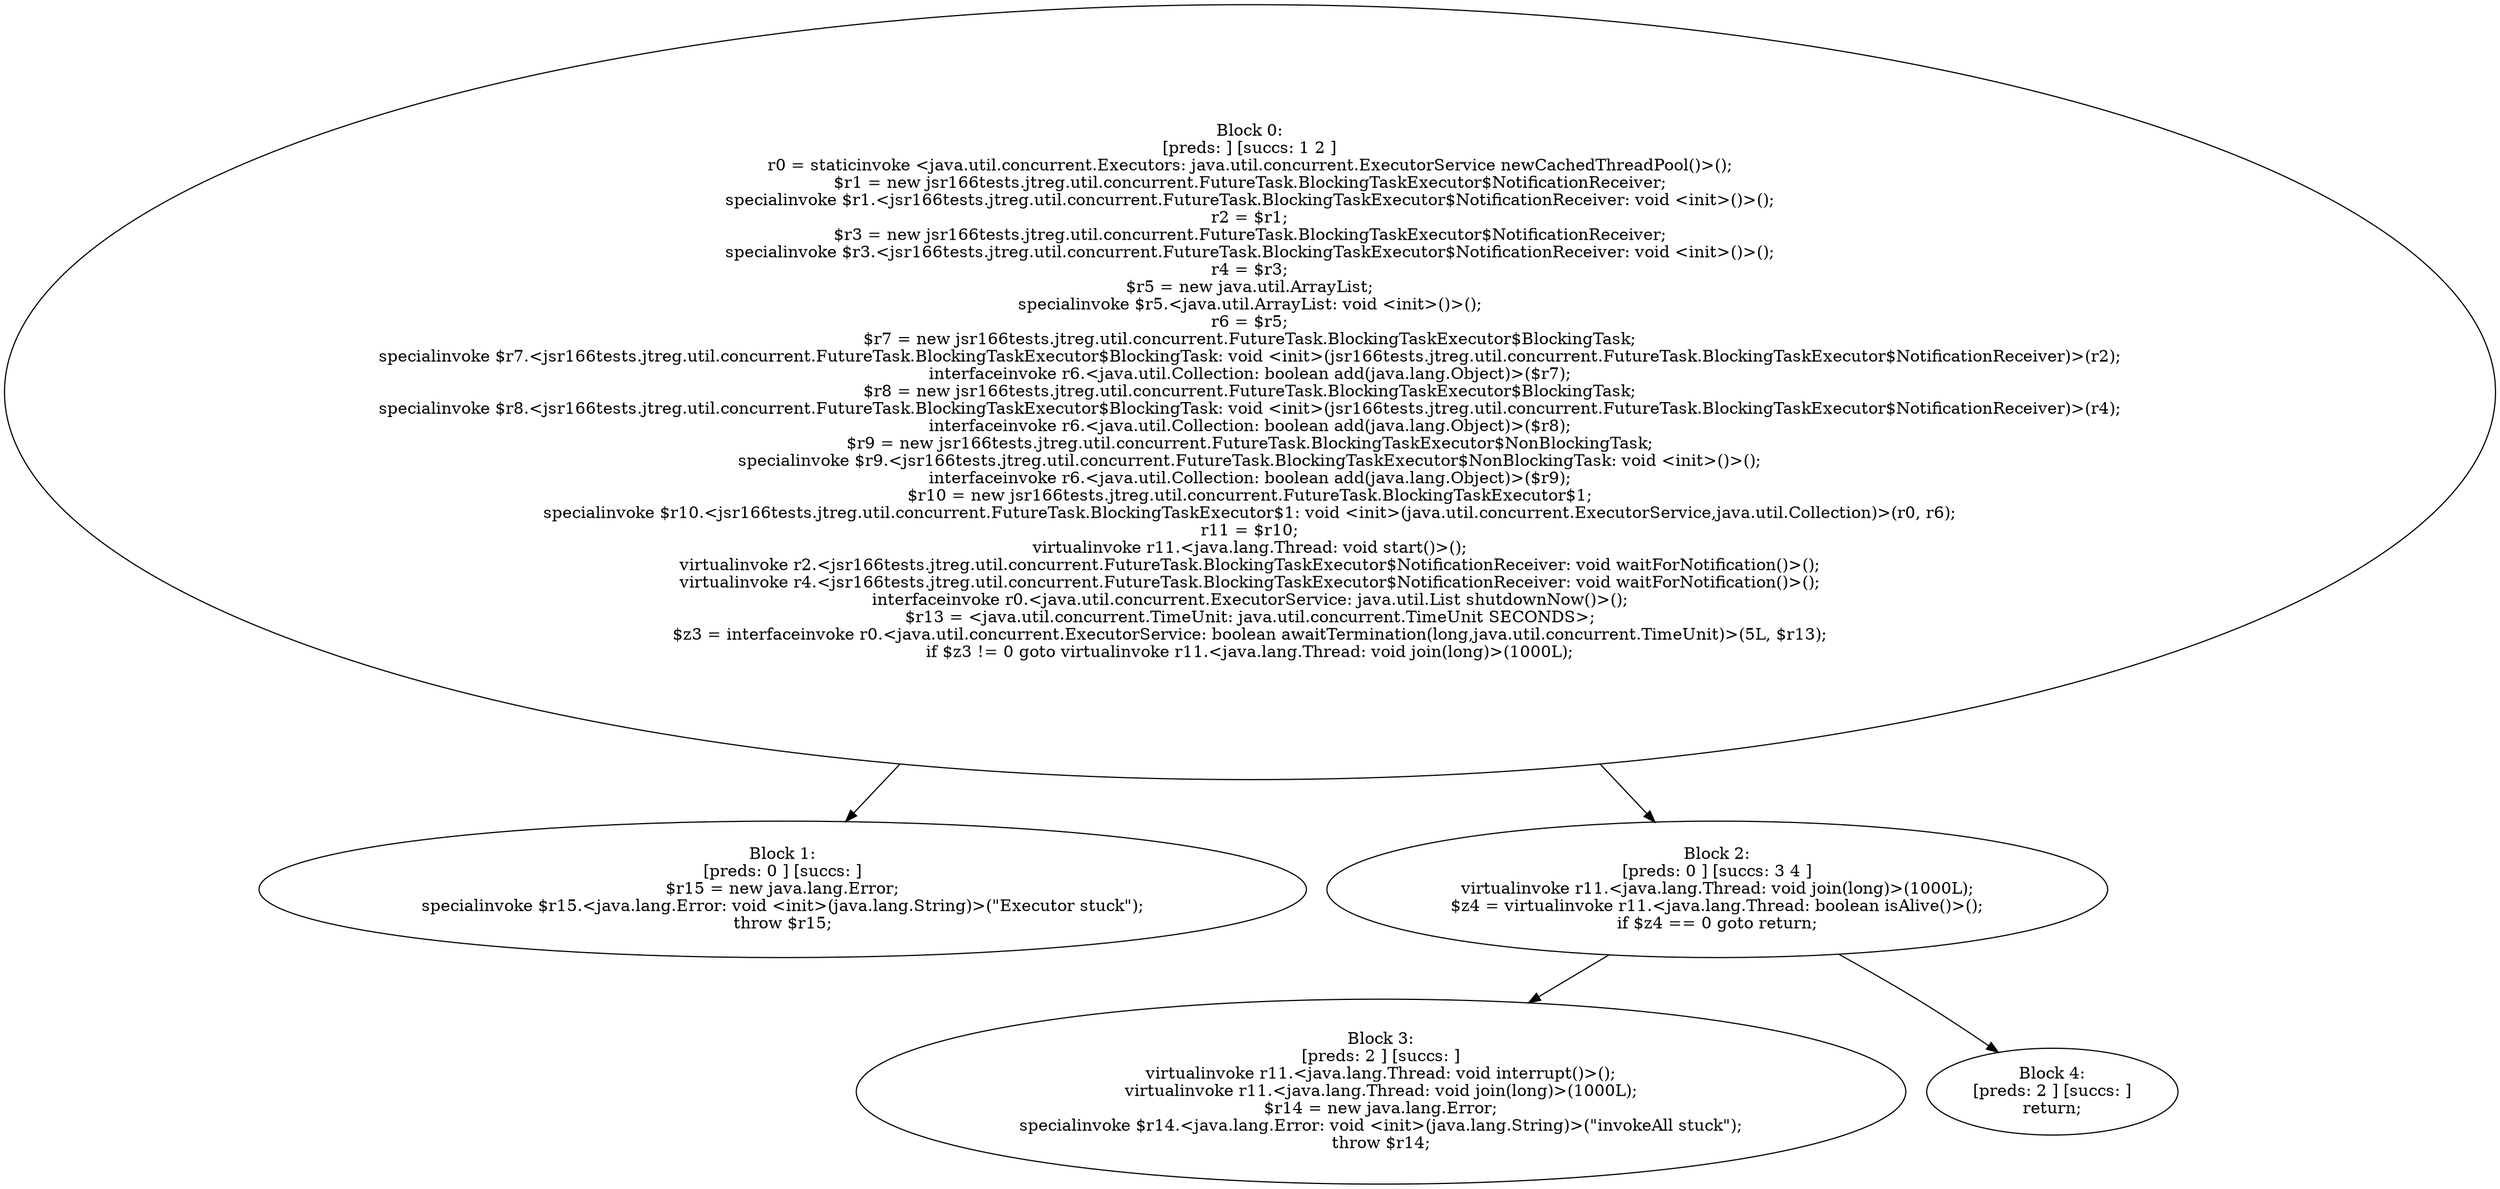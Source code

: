 digraph "unitGraph" {
    "Block 0:
[preds: ] [succs: 1 2 ]
r0 = staticinvoke <java.util.concurrent.Executors: java.util.concurrent.ExecutorService newCachedThreadPool()>();
$r1 = new jsr166tests.jtreg.util.concurrent.FutureTask.BlockingTaskExecutor$NotificationReceiver;
specialinvoke $r1.<jsr166tests.jtreg.util.concurrent.FutureTask.BlockingTaskExecutor$NotificationReceiver: void <init>()>();
r2 = $r1;
$r3 = new jsr166tests.jtreg.util.concurrent.FutureTask.BlockingTaskExecutor$NotificationReceiver;
specialinvoke $r3.<jsr166tests.jtreg.util.concurrent.FutureTask.BlockingTaskExecutor$NotificationReceiver: void <init>()>();
r4 = $r3;
$r5 = new java.util.ArrayList;
specialinvoke $r5.<java.util.ArrayList: void <init>()>();
r6 = $r5;
$r7 = new jsr166tests.jtreg.util.concurrent.FutureTask.BlockingTaskExecutor$BlockingTask;
specialinvoke $r7.<jsr166tests.jtreg.util.concurrent.FutureTask.BlockingTaskExecutor$BlockingTask: void <init>(jsr166tests.jtreg.util.concurrent.FutureTask.BlockingTaskExecutor$NotificationReceiver)>(r2);
interfaceinvoke r6.<java.util.Collection: boolean add(java.lang.Object)>($r7);
$r8 = new jsr166tests.jtreg.util.concurrent.FutureTask.BlockingTaskExecutor$BlockingTask;
specialinvoke $r8.<jsr166tests.jtreg.util.concurrent.FutureTask.BlockingTaskExecutor$BlockingTask: void <init>(jsr166tests.jtreg.util.concurrent.FutureTask.BlockingTaskExecutor$NotificationReceiver)>(r4);
interfaceinvoke r6.<java.util.Collection: boolean add(java.lang.Object)>($r8);
$r9 = new jsr166tests.jtreg.util.concurrent.FutureTask.BlockingTaskExecutor$NonBlockingTask;
specialinvoke $r9.<jsr166tests.jtreg.util.concurrent.FutureTask.BlockingTaskExecutor$NonBlockingTask: void <init>()>();
interfaceinvoke r6.<java.util.Collection: boolean add(java.lang.Object)>($r9);
$r10 = new jsr166tests.jtreg.util.concurrent.FutureTask.BlockingTaskExecutor$1;
specialinvoke $r10.<jsr166tests.jtreg.util.concurrent.FutureTask.BlockingTaskExecutor$1: void <init>(java.util.concurrent.ExecutorService,java.util.Collection)>(r0, r6);
r11 = $r10;
virtualinvoke r11.<java.lang.Thread: void start()>();
virtualinvoke r2.<jsr166tests.jtreg.util.concurrent.FutureTask.BlockingTaskExecutor$NotificationReceiver: void waitForNotification()>();
virtualinvoke r4.<jsr166tests.jtreg.util.concurrent.FutureTask.BlockingTaskExecutor$NotificationReceiver: void waitForNotification()>();
interfaceinvoke r0.<java.util.concurrent.ExecutorService: java.util.List shutdownNow()>();
$r13 = <java.util.concurrent.TimeUnit: java.util.concurrent.TimeUnit SECONDS>;
$z3 = interfaceinvoke r0.<java.util.concurrent.ExecutorService: boolean awaitTermination(long,java.util.concurrent.TimeUnit)>(5L, $r13);
if $z3 != 0 goto virtualinvoke r11.<java.lang.Thread: void join(long)>(1000L);
"
    "Block 1:
[preds: 0 ] [succs: ]
$r15 = new java.lang.Error;
specialinvoke $r15.<java.lang.Error: void <init>(java.lang.String)>(\"Executor stuck\");
throw $r15;
"
    "Block 2:
[preds: 0 ] [succs: 3 4 ]
virtualinvoke r11.<java.lang.Thread: void join(long)>(1000L);
$z4 = virtualinvoke r11.<java.lang.Thread: boolean isAlive()>();
if $z4 == 0 goto return;
"
    "Block 3:
[preds: 2 ] [succs: ]
virtualinvoke r11.<java.lang.Thread: void interrupt()>();
virtualinvoke r11.<java.lang.Thread: void join(long)>(1000L);
$r14 = new java.lang.Error;
specialinvoke $r14.<java.lang.Error: void <init>(java.lang.String)>(\"invokeAll stuck\");
throw $r14;
"
    "Block 4:
[preds: 2 ] [succs: ]
return;
"
    "Block 0:
[preds: ] [succs: 1 2 ]
r0 = staticinvoke <java.util.concurrent.Executors: java.util.concurrent.ExecutorService newCachedThreadPool()>();
$r1 = new jsr166tests.jtreg.util.concurrent.FutureTask.BlockingTaskExecutor$NotificationReceiver;
specialinvoke $r1.<jsr166tests.jtreg.util.concurrent.FutureTask.BlockingTaskExecutor$NotificationReceiver: void <init>()>();
r2 = $r1;
$r3 = new jsr166tests.jtreg.util.concurrent.FutureTask.BlockingTaskExecutor$NotificationReceiver;
specialinvoke $r3.<jsr166tests.jtreg.util.concurrent.FutureTask.BlockingTaskExecutor$NotificationReceiver: void <init>()>();
r4 = $r3;
$r5 = new java.util.ArrayList;
specialinvoke $r5.<java.util.ArrayList: void <init>()>();
r6 = $r5;
$r7 = new jsr166tests.jtreg.util.concurrent.FutureTask.BlockingTaskExecutor$BlockingTask;
specialinvoke $r7.<jsr166tests.jtreg.util.concurrent.FutureTask.BlockingTaskExecutor$BlockingTask: void <init>(jsr166tests.jtreg.util.concurrent.FutureTask.BlockingTaskExecutor$NotificationReceiver)>(r2);
interfaceinvoke r6.<java.util.Collection: boolean add(java.lang.Object)>($r7);
$r8 = new jsr166tests.jtreg.util.concurrent.FutureTask.BlockingTaskExecutor$BlockingTask;
specialinvoke $r8.<jsr166tests.jtreg.util.concurrent.FutureTask.BlockingTaskExecutor$BlockingTask: void <init>(jsr166tests.jtreg.util.concurrent.FutureTask.BlockingTaskExecutor$NotificationReceiver)>(r4);
interfaceinvoke r6.<java.util.Collection: boolean add(java.lang.Object)>($r8);
$r9 = new jsr166tests.jtreg.util.concurrent.FutureTask.BlockingTaskExecutor$NonBlockingTask;
specialinvoke $r9.<jsr166tests.jtreg.util.concurrent.FutureTask.BlockingTaskExecutor$NonBlockingTask: void <init>()>();
interfaceinvoke r6.<java.util.Collection: boolean add(java.lang.Object)>($r9);
$r10 = new jsr166tests.jtreg.util.concurrent.FutureTask.BlockingTaskExecutor$1;
specialinvoke $r10.<jsr166tests.jtreg.util.concurrent.FutureTask.BlockingTaskExecutor$1: void <init>(java.util.concurrent.ExecutorService,java.util.Collection)>(r0, r6);
r11 = $r10;
virtualinvoke r11.<java.lang.Thread: void start()>();
virtualinvoke r2.<jsr166tests.jtreg.util.concurrent.FutureTask.BlockingTaskExecutor$NotificationReceiver: void waitForNotification()>();
virtualinvoke r4.<jsr166tests.jtreg.util.concurrent.FutureTask.BlockingTaskExecutor$NotificationReceiver: void waitForNotification()>();
interfaceinvoke r0.<java.util.concurrent.ExecutorService: java.util.List shutdownNow()>();
$r13 = <java.util.concurrent.TimeUnit: java.util.concurrent.TimeUnit SECONDS>;
$z3 = interfaceinvoke r0.<java.util.concurrent.ExecutorService: boolean awaitTermination(long,java.util.concurrent.TimeUnit)>(5L, $r13);
if $z3 != 0 goto virtualinvoke r11.<java.lang.Thread: void join(long)>(1000L);
"->"Block 1:
[preds: 0 ] [succs: ]
$r15 = new java.lang.Error;
specialinvoke $r15.<java.lang.Error: void <init>(java.lang.String)>(\"Executor stuck\");
throw $r15;
";
    "Block 0:
[preds: ] [succs: 1 2 ]
r0 = staticinvoke <java.util.concurrent.Executors: java.util.concurrent.ExecutorService newCachedThreadPool()>();
$r1 = new jsr166tests.jtreg.util.concurrent.FutureTask.BlockingTaskExecutor$NotificationReceiver;
specialinvoke $r1.<jsr166tests.jtreg.util.concurrent.FutureTask.BlockingTaskExecutor$NotificationReceiver: void <init>()>();
r2 = $r1;
$r3 = new jsr166tests.jtreg.util.concurrent.FutureTask.BlockingTaskExecutor$NotificationReceiver;
specialinvoke $r3.<jsr166tests.jtreg.util.concurrent.FutureTask.BlockingTaskExecutor$NotificationReceiver: void <init>()>();
r4 = $r3;
$r5 = new java.util.ArrayList;
specialinvoke $r5.<java.util.ArrayList: void <init>()>();
r6 = $r5;
$r7 = new jsr166tests.jtreg.util.concurrent.FutureTask.BlockingTaskExecutor$BlockingTask;
specialinvoke $r7.<jsr166tests.jtreg.util.concurrent.FutureTask.BlockingTaskExecutor$BlockingTask: void <init>(jsr166tests.jtreg.util.concurrent.FutureTask.BlockingTaskExecutor$NotificationReceiver)>(r2);
interfaceinvoke r6.<java.util.Collection: boolean add(java.lang.Object)>($r7);
$r8 = new jsr166tests.jtreg.util.concurrent.FutureTask.BlockingTaskExecutor$BlockingTask;
specialinvoke $r8.<jsr166tests.jtreg.util.concurrent.FutureTask.BlockingTaskExecutor$BlockingTask: void <init>(jsr166tests.jtreg.util.concurrent.FutureTask.BlockingTaskExecutor$NotificationReceiver)>(r4);
interfaceinvoke r6.<java.util.Collection: boolean add(java.lang.Object)>($r8);
$r9 = new jsr166tests.jtreg.util.concurrent.FutureTask.BlockingTaskExecutor$NonBlockingTask;
specialinvoke $r9.<jsr166tests.jtreg.util.concurrent.FutureTask.BlockingTaskExecutor$NonBlockingTask: void <init>()>();
interfaceinvoke r6.<java.util.Collection: boolean add(java.lang.Object)>($r9);
$r10 = new jsr166tests.jtreg.util.concurrent.FutureTask.BlockingTaskExecutor$1;
specialinvoke $r10.<jsr166tests.jtreg.util.concurrent.FutureTask.BlockingTaskExecutor$1: void <init>(java.util.concurrent.ExecutorService,java.util.Collection)>(r0, r6);
r11 = $r10;
virtualinvoke r11.<java.lang.Thread: void start()>();
virtualinvoke r2.<jsr166tests.jtreg.util.concurrent.FutureTask.BlockingTaskExecutor$NotificationReceiver: void waitForNotification()>();
virtualinvoke r4.<jsr166tests.jtreg.util.concurrent.FutureTask.BlockingTaskExecutor$NotificationReceiver: void waitForNotification()>();
interfaceinvoke r0.<java.util.concurrent.ExecutorService: java.util.List shutdownNow()>();
$r13 = <java.util.concurrent.TimeUnit: java.util.concurrent.TimeUnit SECONDS>;
$z3 = interfaceinvoke r0.<java.util.concurrent.ExecutorService: boolean awaitTermination(long,java.util.concurrent.TimeUnit)>(5L, $r13);
if $z3 != 0 goto virtualinvoke r11.<java.lang.Thread: void join(long)>(1000L);
"->"Block 2:
[preds: 0 ] [succs: 3 4 ]
virtualinvoke r11.<java.lang.Thread: void join(long)>(1000L);
$z4 = virtualinvoke r11.<java.lang.Thread: boolean isAlive()>();
if $z4 == 0 goto return;
";
    "Block 2:
[preds: 0 ] [succs: 3 4 ]
virtualinvoke r11.<java.lang.Thread: void join(long)>(1000L);
$z4 = virtualinvoke r11.<java.lang.Thread: boolean isAlive()>();
if $z4 == 0 goto return;
"->"Block 3:
[preds: 2 ] [succs: ]
virtualinvoke r11.<java.lang.Thread: void interrupt()>();
virtualinvoke r11.<java.lang.Thread: void join(long)>(1000L);
$r14 = new java.lang.Error;
specialinvoke $r14.<java.lang.Error: void <init>(java.lang.String)>(\"invokeAll stuck\");
throw $r14;
";
    "Block 2:
[preds: 0 ] [succs: 3 4 ]
virtualinvoke r11.<java.lang.Thread: void join(long)>(1000L);
$z4 = virtualinvoke r11.<java.lang.Thread: boolean isAlive()>();
if $z4 == 0 goto return;
"->"Block 4:
[preds: 2 ] [succs: ]
return;
";
}
